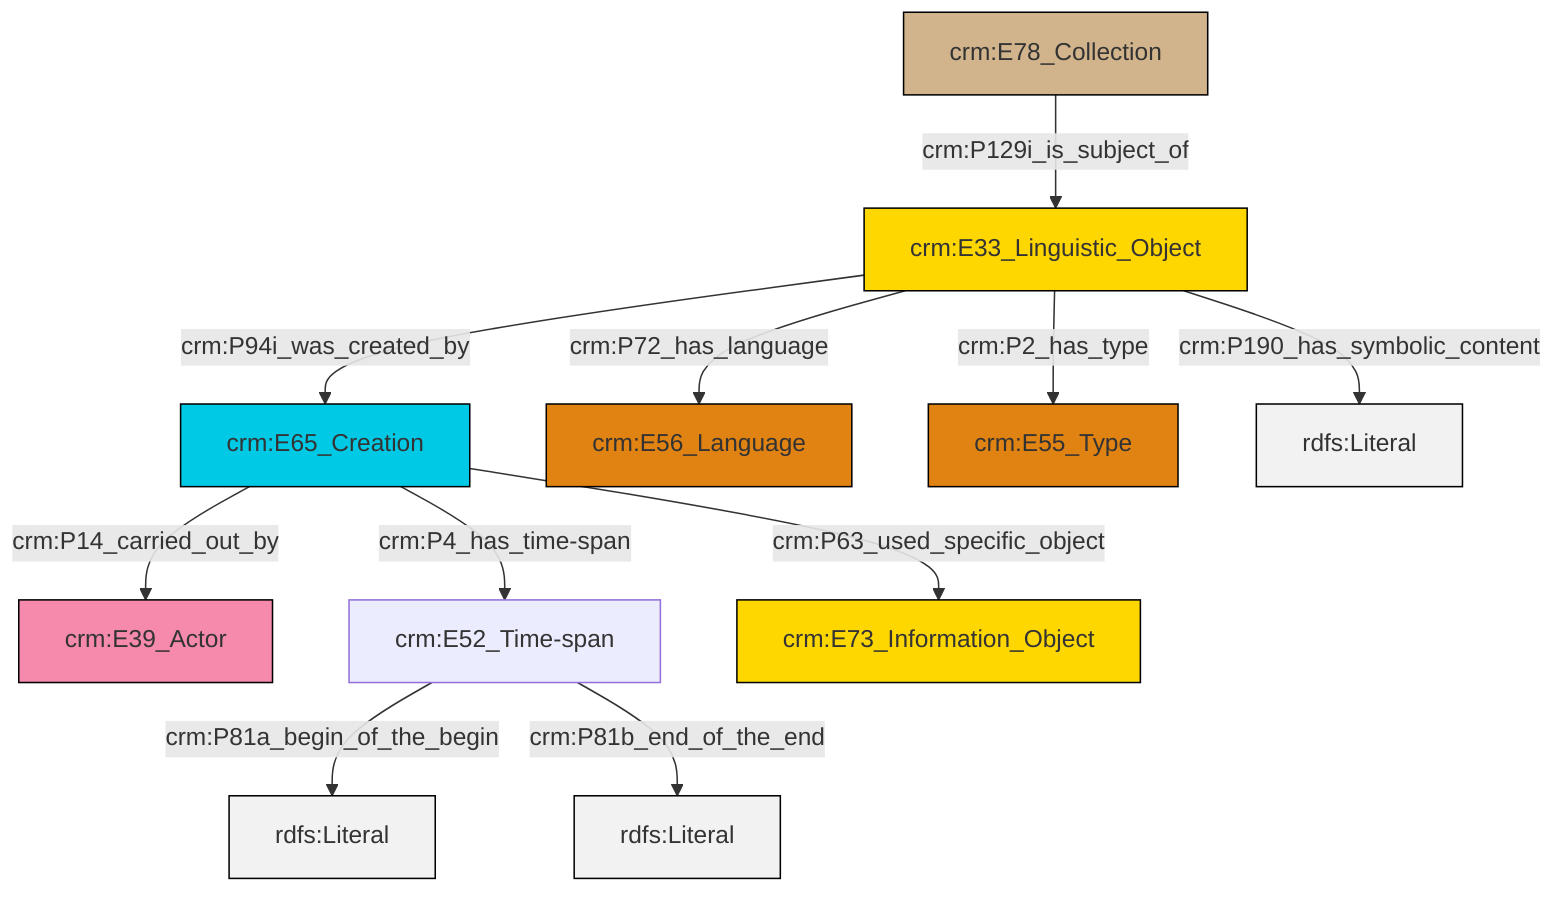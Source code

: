 graph TD
classDef Literal fill:#f2f2f2,stroke:#000000;
classDef CRM_Entity fill:#FFFFFF,stroke:#000000;
classDef Temporal_Entity fill:#00C9E6, stroke:#000000;
classDef Type fill:#E18312, stroke:#000000;
classDef Time-Span fill:#2C9C91, stroke:#000000;
classDef Appellation fill:#FFEB7F, stroke:#000000;
classDef Place fill:#008836, stroke:#000000;
classDef Persistent_Item fill:#B266B2, stroke:#000000;
classDef Conceptual_Object fill:#FFD700, stroke:#000000;
classDef Physical_Thing fill:#D2B48C, stroke:#000000;
classDef Actor fill:#f58aad, stroke:#000000;
classDef PC_Classes fill:#4ce600, stroke:#000000;
classDef Multi fill:#cccccc,stroke:#000000;

0["crm:E65_Creation"]:::Temporal_Entity -->|crm:P14_carried_out_by| 1["crm:E39_Actor"]:::Actor
5["crm:E33_Linguistic_Object"]:::Conceptual_Object -->|crm:P94i_was_created_by| 0["crm:E65_Creation"]:::Temporal_Entity
5["crm:E33_Linguistic_Object"]:::Conceptual_Object -->|crm:P72_has_language| 6["crm:E56_Language"]:::Type
0["crm:E65_Creation"]:::Temporal_Entity -->|crm:P63_used_specific_object| 11["crm:E73_Information_Object"]:::Conceptual_Object
0["crm:E65_Creation"]:::Temporal_Entity -->|crm:P4_has_time-span| 3["crm:E52_Time-span"]:::Default
3["crm:E52_Time-span"]:::Default -->|crm:P81a_begin_of_the_begin| 12[rdfs:Literal]:::Literal
5["crm:E33_Linguistic_Object"]:::Conceptual_Object -->|crm:P190_has_symbolic_content| 13[rdfs:Literal]:::Literal
5["crm:E33_Linguistic_Object"]:::Conceptual_Object -->|crm:P2_has_type| 8["crm:E55_Type"]:::Type
3["crm:E52_Time-span"]:::Default -->|crm:P81b_end_of_the_end| 18[rdfs:Literal]:::Literal
15["crm:E78_Collection"]:::Physical_Thing -->|crm:P129i_is_subject_of| 5["crm:E33_Linguistic_Object"]:::Conceptual_Object